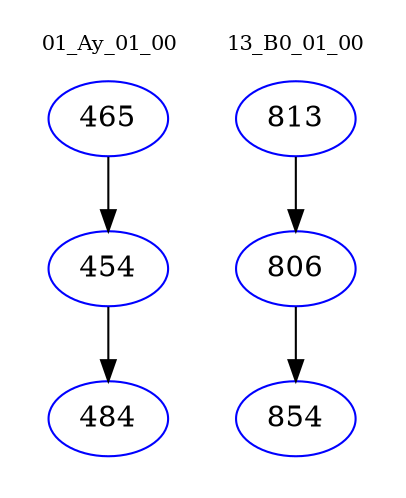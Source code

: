 digraph{
subgraph cluster_0 {
color = white
label = "01_Ay_01_00";
fontsize=10;
T0_465 [label="465", color="blue"]
T0_465 -> T0_454 [color="black"]
T0_454 [label="454", color="blue"]
T0_454 -> T0_484 [color="black"]
T0_484 [label="484", color="blue"]
}
subgraph cluster_1 {
color = white
label = "13_B0_01_00";
fontsize=10;
T1_813 [label="813", color="blue"]
T1_813 -> T1_806 [color="black"]
T1_806 [label="806", color="blue"]
T1_806 -> T1_854 [color="black"]
T1_854 [label="854", color="blue"]
}
}
